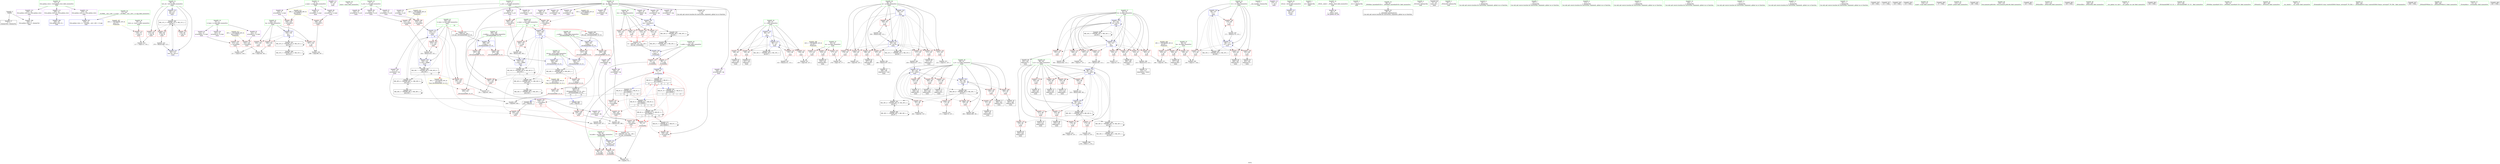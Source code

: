 digraph "SVFG" {
	label="SVFG";

	Node0x56126e2f9eb0 [shape=record,color=grey,label="{NodeID: 0\nNullPtr}"];
	Node0x56126e2f9eb0 -> Node0x56126e325080[style=solid];
	Node0x56126e2f9eb0 -> Node0x56126e327e20[style=solid];
	Node0x56126e34c420 [shape=record,color=black,label="{NodeID: 360\nMR_12V_3 = PHI(MR_12V_4, MR_12V_2, )\npts\{81 \}\n}"];
	Node0x56126e34c420 -> Node0x56126e329680[style=dashed];
	Node0x56126e34c420 -> Node0x56126e329750[style=dashed];
	Node0x56126e34c420 -> Node0x56126e329820[style=dashed];
	Node0x56126e34c420 -> Node0x56126e331090[style=dashed];
	Node0x56126e327260 [shape=record,color=red,label="{NodeID: 194\n315\<--314\n\<--arrayidx84\nmain\n}"];
	Node0x56126e327260 -> Node0x56126e337da0[style=solid];
	Node0x56126e323c10 [shape=record,color=purple,label="{NodeID: 111\n108\<--19\n\<--.str\nmain\n}"];
	Node0x56126e3226c0 [shape=record,color=green,label="{NodeID: 28\n73\<--74\nmain\<--main_field_insensitive\n}"];
	Node0x56126e3734c0 [shape=record,color=black,label="{NodeID: 471\n55 = PHI(196, 210, 255, 328, )\n0th arg _Z5relaxRxx }"];
	Node0x56126e3734c0 -> Node0x56126e327f20[style=solid];
	Node0x56126e32e770 [shape=record,color=yellow,style=double,label="{NodeID: 388\n34V_1 = ENCHI(MR_34V_0)\npts\{103 \}\nFun[_ZSt3minIxERKT_S2_S2_]}"];
	Node0x56126e32e770 -> Node0x56126e327b50[style=dashed];
	Node0x56126e3359a0 [shape=record,color=grey,label="{NodeID: 305\n198 = Binary(197, 113, )\n}"];
	Node0x56126e3359a0 -> Node0x56126e325930[style=solid];
	Node0x56126e3289b0 [shape=record,color=blue,label="{NodeID: 222\n98\<--231\nb_it\<--sub51\nmain\n}"];
	Node0x56126e3289b0 -> Node0x56126e32bbe0[style=dashed];
	Node0x56126e3289b0 -> Node0x56126e32bcb0[style=dashed];
	Node0x56126e3289b0 -> Node0x56126e32bd80[style=dashed];
	Node0x56126e3289b0 -> Node0x56126e32be50[style=dashed];
	Node0x56126e3289b0 -> Node0x56126e32bf20[style=dashed];
	Node0x56126e3289b0 -> Node0x56126e32bff0[style=dashed];
	Node0x56126e3289b0 -> Node0x56126e328e90[style=dashed];
	Node0x56126e3289b0 -> Node0x56126e347020[style=dashed];
	Node0x56126e3289b0 -> Node0x56126e32d370[style=dashed];
	Node0x56126e32a450 [shape=record,color=red,label="{NodeID: 139\n176\<--90\n\<--ai\nmain\n}"];
	Node0x56126e32a450 -> Node0x56126e336a20[style=solid];
	Node0x56126e324f80 [shape=record,color=green,label="{NodeID: 56\n27\<--424\n_GLOBAL__sub_I_AS1_2_0.cpp\<--_GLOBAL__sub_I_AS1_2_0.cpp_field_insensitive\n}"];
	Node0x56126e324f80 -> Node0x56126e327d20[style=solid];
	Node0x56126e32bb10 [shape=record,color=red,label="{NodeID: 167\n331\<--96\n\<--a_it\nmain\n}"];
	Node0x56126e32bb10 -> Node0x56126e326490[style=solid];
	Node0x56126e326700 [shape=record,color=black,label="{NodeID: 84\n357\<--356\nidxprom108\<--\nmain\n}"];
	Node0x56126e319940 [shape=record,color=green,label="{NodeID: 1\n7\<--1\n__dso_handle\<--dummyObj\nGlob }"];
	Node0x56126e34c920 [shape=record,color=black,label="{NodeID: 361\nMR_18V_2 = PHI(MR_18V_4, MR_18V_1, )\npts\{87 \}\n}"];
	Node0x56126e34c920 -> Node0x56126e328330[style=dashed];
	Node0x56126e327330 [shape=record,color=red,label="{NodeID: 195\n322\<--321\n\<--arrayidx88\nmain\n}"];
	Node0x56126e327330 -> Node0x56126e335520[style=solid];
	Node0x56126e323ce0 [shape=record,color=purple,label="{NodeID: 112\n120\<--21\n\<--.str.1\nmain\n}"];
	Node0x56126e3227c0 [shape=record,color=green,label="{NodeID: 29\n76\<--77\nretval\<--retval_field_insensitive\nmain\n}"];
	Node0x56126e3227c0 -> Node0x56126e328190[style=solid];
	Node0x56126e3737e0 [shape=record,color=black,label="{NodeID: 472\n56 = PHI(204, 218, 267, 338, )\n1st arg _Z5relaxRxx }"];
	Node0x56126e3737e0 -> Node0x56126e327ff0[style=solid];
	Node0x56126e335b20 [shape=record,color=grey,label="{NodeID: 306\n290 = Binary(289, 291, )\n}"];
	Node0x56126e335b20 -> Node0x56126e328cf0[style=solid];
	Node0x56126e328a80 [shape=record,color=blue,label="{NodeID: 223\n100\<--236\ntp\<--\nmain\n}"];
	Node0x56126e328a80 -> Node0x56126e32c330[style=dashed];
	Node0x56126e328a80 -> Node0x56126e32c400[style=dashed];
	Node0x56126e328a80 -> Node0x56126e32c4d0[style=dashed];
	Node0x56126e328a80 -> Node0x56126e347520[style=dashed];
	Node0x56126e32a520 [shape=record,color=red,label="{NodeID: 140\n186\<--90\n\<--ai\nmain\n}"];
	Node0x56126e32a520 -> Node0x56126e325790[style=solid];
	Node0x56126e325080 [shape=record,color=black,label="{NodeID: 57\n2\<--3\ndummyVal\<--dummyVal\n}"];
	Node0x56126e32bbe0 [shape=record,color=red,label="{NodeID: 168\n239\<--98\n\<--b_it\nmain\n}"];
	Node0x56126e32bbe0 -> Node0x56126e325d40[style=solid];
	Node0x56126e3267d0 [shape=record,color=black,label="{NodeID: 85\n391\<--414\n_ZSt3minIxERKT_S2_S2__ret\<--\n_ZSt3minIxERKT_S2_S2_\n|{<s0>14|<s1>16}}"];
	Node0x56126e3267d0:s0 -> Node0x56126e372e30[style=solid,color=blue];
	Node0x56126e3267d0:s1 -> Node0x56126e372ca0[style=solid,color=blue];
	Node0x56126e30b7c0 [shape=record,color=green,label="{NodeID: 2\n19\<--1\n.str\<--dummyObj\nGlob }"];
	Node0x56126e34ce20 [shape=record,color=black,label="{NodeID: 362\nMR_20V_2 = PHI(MR_20V_4, MR_20V_1, )\npts\{89 \}\n}"];
	Node0x56126e34ce20 -> Node0x56126e3284d0[style=dashed];
	Node0x56126e327400 [shape=record,color=red,label="{NodeID: 196\n330\<--329\n\<--call92\nmain\n}"];
	Node0x56126e327400 -> Node0x56126e335820[style=solid];
	Node0x56126e323db0 [shape=record,color=purple,label="{NodeID: 113\n428\<--25\nllvm.global_ctors_0\<--llvm.global_ctors\nGlob }"];
	Node0x56126e323db0 -> Node0x56126e327c20[style=solid];
	Node0x56126e322890 [shape=record,color=green,label="{NodeID: 30\n78\<--79\ntests_n\<--tests_n_field_insensitive\nmain\n}"];
	Node0x56126e322890 -> Node0x56126e3295b0[style=solid];
	Node0x56126e335ca0 [shape=record,color=grey,label="{NodeID: 307\n152 = Binary(151, 113, )\n}"];
	Node0x56126e335ca0 -> Node0x56126e328400[style=solid];
	Node0x56126e328b50 [shape=record,color=blue,label="{NodeID: 224\n102\<--248\na_sum\<--\nmain\n|{|<s6>14}}"];
	Node0x56126e328b50 -> Node0x56126e32c5a0[style=dashed];
	Node0x56126e328b50 -> Node0x56126e32c670[style=dashed];
	Node0x56126e328b50 -> Node0x56126e32cdc0[style=dashed];
	Node0x56126e328b50 -> Node0x56126e328dc0[style=dashed];
	Node0x56126e328b50 -> Node0x56126e347a20[style=dashed];
	Node0x56126e328b50 -> Node0x56126e32d870[style=dashed];
	Node0x56126e328b50:s6 -> Node0x56126e32e770[style=dashed,color=red];
	Node0x56126e32a5f0 [shape=record,color=red,label="{NodeID: 141\n193\<--90\n\<--ai\nmain\n}"];
	Node0x56126e32a5f0 -> Node0x56126e3377a0[style=solid];
	Node0x56126e325180 [shape=record,color=black,label="{NodeID: 58\n17\<--16\n\<--dp\nCan only get source location for instruction, argument, global var or function.}"];
	Node0x56126e32bcb0 [shape=record,color=red,label="{NodeID: 169\n250\<--98\n\<--b_it\nmain\n}"];
	Node0x56126e32bcb0 -> Node0x56126e325ee0[style=solid];
	Node0x56126e3268a0 [shape=record,color=purple,label="{NodeID: 86\n36\<--4\n\<--_ZStL8__ioinit\n__cxx_global_var_init\n}"];
	Node0x56126e3098b0 [shape=record,color=green,label="{NodeID: 3\n21\<--1\n.str.1\<--dummyObj\nGlob }"];
	Node0x56126e34d320 [shape=record,color=black,label="{NodeID: 363\nMR_22V_2 = PHI(MR_22V_4, MR_22V_1, )\npts\{91 \}\n}"];
	Node0x56126e34d320 -> Node0x56126e328670[style=dashed];
	Node0x56126e3274d0 [shape=record,color=red,label="{NodeID: 197\n337\<--336\n\<--arrayidx96\nmain\n}"];
	Node0x56126e3274d0 -> Node0x56126e335820[style=solid];
	Node0x56126e323e80 [shape=record,color=purple,label="{NodeID: 114\n429\<--25\nllvm.global_ctors_1\<--llvm.global_ctors\nGlob }"];
	Node0x56126e323e80 -> Node0x56126e327d20[style=solid];
	Node0x56126e322960 [shape=record,color=green,label="{NodeID: 31\n80\<--81\ntest_id\<--test_id_field_insensitive\nmain\n}"];
	Node0x56126e322960 -> Node0x56126e329680[style=solid];
	Node0x56126e322960 -> Node0x56126e329750[style=solid];
	Node0x56126e322960 -> Node0x56126e329820[style=solid];
	Node0x56126e322960 -> Node0x56126e328260[style=solid];
	Node0x56126e322960 -> Node0x56126e331090[style=solid];
	Node0x56126e32ea40 [shape=record,color=yellow,style=double,label="{NodeID: 391\n36V_1 = ENCHI(MR_36V_0)\npts\{105 \}\nFun[_ZSt3minIxERKT_S2_S2_]}"];
	Node0x56126e32ea40 -> Node0x56126e327a80[style=dashed];
	Node0x56126e335e20 [shape=record,color=grey,label="{NodeID: 308\n345 = Binary(344, 113, )\n}"];
	Node0x56126e335e20 -> Node0x56126e329030[style=solid];
	Node0x56126e328c20 [shape=record,color=blue,label="{NodeID: 225\n104\<--253\nb_sum\<--\nmain\n|{|<s6>14}}"];
	Node0x56126e328c20 -> Node0x56126e32c740[style=dashed];
	Node0x56126e328c20 -> Node0x56126e32c810[style=dashed];
	Node0x56126e328c20 -> Node0x56126e32cdc0[style=dashed];
	Node0x56126e328c20 -> Node0x56126e328f60[style=dashed];
	Node0x56126e328c20 -> Node0x56126e347f20[style=dashed];
	Node0x56126e328c20 -> Node0x56126e32dd70[style=dashed];
	Node0x56126e328c20:s6 -> Node0x56126e32ea40[style=dashed,color=red];
	Node0x56126e32a6c0 [shape=record,color=red,label="{NodeID: 142\n197\<--90\n\<--ai\nmain\n}"];
	Node0x56126e32a6c0 -> Node0x56126e3359a0[style=solid];
	Node0x56126e325280 [shape=record,color=black,label="{NodeID: 59\n38\<--39\n\<--_ZNSt8ios_base4InitD1Ev\nCan only get source location for instruction, argument, global var or function.}"];
	Node0x56126e32bd80 [shape=record,color=red,label="{NodeID: 170\n263\<--98\n\<--b_it\nmain\n}"];
	Node0x56126e32bd80 -> Node0x56126e326080[style=solid];
	Node0x56126e326970 [shape=record,color=purple,label="{NodeID: 87\n148\<--8\narrayidx9\<--a_type\nmain\n}"];
	Node0x56126e30a730 [shape=record,color=green,label="{NodeID: 4\n23\<--1\n_ZSt3cin\<--dummyObj\nGlob }"];
	Node0x56126e34d820 [shape=record,color=black,label="{NodeID: 364\nMR_24V_2 = PHI(MR_24V_3, MR_24V_1, )\npts\{93 \}\n}"];
	Node0x56126e34d820 -> Node0x56126e328740[style=dashed];
	Node0x56126e34d820 -> Node0x56126e34d820[style=dashed];
	Node0x56126e3275a0 [shape=record,color=red,label="{NodeID: 198\n359\<--358\n\<--arrayidx109\nmain\n}"];
	Node0x56126e3290e0 [shape=record,color=purple,label="{NodeID: 115\n430\<--25\nllvm.global_ctors_2\<--llvm.global_ctors\nGlob }"];
	Node0x56126e3290e0 -> Node0x56126e327e20[style=solid];
	Node0x56126e322a30 [shape=record,color=green,label="{NodeID: 32\n82\<--83\nan\<--an_field_insensitive\nmain\n}"];
	Node0x56126e322a30 -> Node0x56126e3298f0[style=solid];
	Node0x56126e322a30 -> Node0x56126e3299c0[style=solid];
	Node0x56126e322a30 -> Node0x56126e329a90[style=solid];
	Node0x56126e335fa0 [shape=record,color=grey,label="{NodeID: 309\n305 = Binary(304, 303, )\n}"];
	Node0x56126e335fa0 -> Node0x56126e328dc0[style=solid];
	Node0x56126e328cf0 [shape=record,color=blue,label="{NodeID: 226\n96\<--290\na_it\<--dec\nmain\n}"];
	Node0x56126e328cf0 -> Node0x56126e32b970[style=dashed];
	Node0x56126e328cf0 -> Node0x56126e32ba40[style=dashed];
	Node0x56126e328cf0 -> Node0x56126e353720[style=dashed];
	Node0x56126e32a790 [shape=record,color=red,label="{NodeID: 143\n211\<--90\n\<--ai\nmain\n}"];
	Node0x56126e32a790 -> Node0x56126e325ad0[style=solid];
	Node0x56126e325380 [shape=record,color=black,label="{NodeID: 60\n75\<--107\nmain_ret\<--\nmain\n}"];
	Node0x56126e32be50 [shape=record,color=red,label="{NodeID: 171\n273\<--98\n\<--b_it\nmain\n}"];
	Node0x56126e32be50 -> Node0x56126e337020[style=solid];
	Node0x56126e326a40 [shape=record,color=purple,label="{NodeID: 88\n235\<--8\narrayidx53\<--a_type\nmain\n}"];
	Node0x56126e326a40 -> Node0x56126e32ca80[style=solid];
	Node0x56126e30a7c0 [shape=record,color=green,label="{NodeID: 5\n24\<--1\n_ZSt4cout\<--dummyObj\nGlob }"];
	Node0x56126e34dd20 [shape=record,color=black,label="{NodeID: 365\nMR_26V_2 = PHI(MR_26V_3, MR_26V_1, )\npts\{95 \}\n}"];
	Node0x56126e34dd20 -> Node0x56126e346620[style=dashed];
	Node0x56126e34dd20 -> Node0x56126e34dd20[style=dashed];
	Node0x56126e327670 [shape=record,color=red,label="{NodeID: 199\n414\<--394\n\<--retval\n_ZSt3minIxERKT_S2_S2_\n}"];
	Node0x56126e327670 -> Node0x56126e3267d0[style=solid];
	Node0x56126e3291a0 [shape=record,color=red,label="{NodeID: 116\n63\<--57\n\<--x.addr\n_Z5relaxRxx\n}"];
	Node0x56126e3291a0 -> Node0x56126e3294e0[style=solid];
	Node0x56126e322b00 [shape=record,color=green,label="{NodeID: 33\n84\<--85\nbn\<--bn_field_insensitive\nmain\n}"];
	Node0x56126e322b00 -> Node0x56126e329b60[style=solid];
	Node0x56126e322b00 -> Node0x56126e329c30[style=solid];
	Node0x56126e322b00 -> Node0x56126e329d00[style=solid];
	Node0x56126e336120 [shape=record,color=grey,label="{NodeID: 310\n370 = Binary(369, 113, )\n}"];
	Node0x56126e336120 -> Node0x56126e331090[style=solid];
	Node0x56126e328dc0 [shape=record,color=blue,label="{NodeID: 227\n102\<--305\na_sum\<--add80\nmain\n}"];
	Node0x56126e328dc0 -> Node0x56126e32d870[style=dashed];
	Node0x56126e32a860 [shape=record,color=red,label="{NodeID: 144\n221\<--90\n\<--ai\nmain\n}"];
	Node0x56126e32a860 -> Node0x56126e336420[style=solid];
	Node0x56126e325450 [shape=record,color=black,label="{NodeID: 61\n141\<--140\nidxprom\<--\nmain\n}"];
	Node0x56126e32bf20 [shape=record,color=red,label="{NodeID: 172\n279\<--98\n\<--b_it\nmain\n}"];
	Node0x56126e32bf20 -> Node0x56126e336d20[style=solid];
	Node0x56126e326b10 [shape=record,color=purple,label="{NodeID: 89\n295\<--8\narrayidx75\<--a_type\nmain\n}"];
	Node0x56126e326b10 -> Node0x56126e3270c0[style=solid];
	Node0x56126e30a850 [shape=record,color=green,label="{NodeID: 6\n26\<--1\n\<--dummyObj\nCan only get source location for instruction, argument, global var or function.}"];
	Node0x56126e34e220 [shape=record,color=black,label="{NodeID: 366\nMR_28V_2 = PHI(MR_28V_3, MR_28V_1, )\npts\{97 \}\n}"];
	Node0x56126e34e220 -> Node0x56126e346b20[style=dashed];
	Node0x56126e34e220 -> Node0x56126e34e220[style=dashed];
	Node0x56126e327740 [shape=record,color=red,label="{NodeID: 200\n404\<--396\n\<--__a.addr\n_ZSt3minIxERKT_S2_S2_\n}"];
	Node0x56126e327740 -> Node0x56126e327b50[style=solid];
	Node0x56126e329270 [shape=record,color=red,label="{NodeID: 117\n69\<--57\n\<--x.addr\n_Z5relaxRxx\n}"];
	Node0x56126e329270 -> Node0x56126e3280c0[style=solid];
	Node0x56126e322bd0 [shape=record,color=green,label="{NodeID: 34\n86\<--87\ni\<--i_field_insensitive\nmain\n}"];
	Node0x56126e322bd0 -> Node0x56126e329dd0[style=solid];
	Node0x56126e322bd0 -> Node0x56126e329ea0[style=solid];
	Node0x56126e322bd0 -> Node0x56126e329f70[style=solid];
	Node0x56126e322bd0 -> Node0x56126e32a040[style=solid];
	Node0x56126e322bd0 -> Node0x56126e328330[style=solid];
	Node0x56126e322bd0 -> Node0x56126e328400[style=solid];
	Node0x56126e3362a0 [shape=record,color=grey,label="{NodeID: 311\n310 = Binary(309, 291, )\n}"];
	Node0x56126e3362a0 -> Node0x56126e328e90[style=solid];
	Node0x56126e328e90 [shape=record,color=blue,label="{NodeID: 228\n98\<--310\nb_it\<--dec82\nmain\n}"];
	Node0x56126e328e90 -> Node0x56126e32c0c0[style=dashed];
	Node0x56126e328e90 -> Node0x56126e32c190[style=dashed];
	Node0x56126e328e90 -> Node0x56126e32d370[style=dashed];
	Node0x56126e32a930 [shape=record,color=red,label="{NodeID: 145\n227\<--90\n\<--ai\nmain\n}"];
	Node0x56126e32a930 -> Node0x56126e335220[style=solid];
	Node0x56126e325520 [shape=record,color=black,label="{NodeID: 62\n147\<--146\nidxprom8\<--\nmain\n}"];
	Node0x56126e32bff0 [shape=record,color=red,label="{NodeID: 173\n309\<--98\n\<--b_it\nmain\n}"];
	Node0x56126e32bff0 -> Node0x56126e3362a0[style=solid];
	Node0x56126e326be0 [shape=record,color=purple,label="{NodeID: 90\n167\<--10\narrayidx19\<--b_type\nmain\n}"];
	Node0x56126e309400 [shape=record,color=green,label="{NodeID: 7\n107\<--1\n\<--dummyObj\nCan only get source location for instruction, argument, global var or function.}"];
	Node0x56126e34e720 [shape=record,color=black,label="{NodeID: 367\nMR_30V_2 = PHI(MR_30V_3, MR_30V_1, )\npts\{99 \}\n}"];
	Node0x56126e34e720 -> Node0x56126e347020[style=dashed];
	Node0x56126e34e720 -> Node0x56126e34e720[style=dashed];
	Node0x56126e327810 [shape=record,color=red,label="{NodeID: 201\n411\<--396\n\<--__a.addr\n_ZSt3minIxERKT_S2_S2_\n}"];
	Node0x56126e327810 -> Node0x56126e3313d0[style=solid];
	Node0x56126e329340 [shape=record,color=red,label="{NodeID: 118\n65\<--59\n\<--val.addr\n_Z5relaxRxx\n}"];
	Node0x56126e329340 -> Node0x56126e3365a0[style=solid];
	Node0x56126e322ca0 [shape=record,color=green,label="{NodeID: 35\n88\<--89\ni11\<--i11_field_insensitive\nmain\n}"];
	Node0x56126e322ca0 -> Node0x56126e32a110[style=solid];
	Node0x56126e322ca0 -> Node0x56126e32a1e0[style=solid];
	Node0x56126e322ca0 -> Node0x56126e32a2b0[style=solid];
	Node0x56126e322ca0 -> Node0x56126e32a380[style=solid];
	Node0x56126e322ca0 -> Node0x56126e3284d0[style=solid];
	Node0x56126e322ca0 -> Node0x56126e3285a0[style=solid];
	Node0x56126e336420 [shape=record,color=grey,label="{NodeID: 312\n222 = cmp(221, 107, )\n}"];
	Node0x56126e328f60 [shape=record,color=blue,label="{NodeID: 229\n104\<--324\nb_sum\<--add89\nmain\n}"];
	Node0x56126e328f60 -> Node0x56126e32dd70[style=dashed];
	Node0x56126e32aa00 [shape=record,color=red,label="{NodeID: 146\n349\<--90\n\<--ai\nmain\n}"];
	Node0x56126e32aa00 -> Node0x56126e3356a0[style=solid];
	Node0x56126e3255f0 [shape=record,color=black,label="{NodeID: 63\n162\<--161\nidxprom15\<--\nmain\n}"];
	Node0x56126e32c0c0 [shape=record,color=red,label="{NodeID: 174\n312\<--98\n\<--b_it\nmain\n}"];
	Node0x56126e32c0c0 -> Node0x56126e3262f0[style=solid];
	Node0x56126e326cb0 [shape=record,color=purple,label="{NodeID: 91\n241\<--10\narrayidx55\<--b_type\nmain\n}"];
	Node0x56126e326cb0 -> Node0x56126e32cb50[style=solid];
	Node0x56126e309490 [shape=record,color=green,label="{NodeID: 8\n113\<--1\n\<--dummyObj\nCan only get source location for instruction, argument, global var or function.}"];
	Node0x56126e34ec20 [shape=record,color=black,label="{NodeID: 368\nMR_32V_2 = PHI(MR_32V_3, MR_32V_1, )\npts\{101 \}\n}"];
	Node0x56126e34ec20 -> Node0x56126e347520[style=dashed];
	Node0x56126e34ec20 -> Node0x56126e34ec20[style=dashed];
	Node0x56126e3278e0 [shape=record,color=red,label="{NodeID: 202\n402\<--398\n\<--__b.addr\n_ZSt3minIxERKT_S2_S2_\n}"];
	Node0x56126e3278e0 -> Node0x56126e327a80[style=solid];
	Node0x56126e329410 [shape=record,color=red,label="{NodeID: 119\n68\<--59\n\<--val.addr\n_Z5relaxRxx\n}"];
	Node0x56126e329410 -> Node0x56126e3280c0[style=solid];
	Node0x56126e322d70 [shape=record,color=green,label="{NodeID: 36\n90\<--91\nai\<--ai_field_insensitive\nmain\n}"];
	Node0x56126e322d70 -> Node0x56126e32a450[style=solid];
	Node0x56126e322d70 -> Node0x56126e32a520[style=solid];
	Node0x56126e322d70 -> Node0x56126e32a5f0[style=solid];
	Node0x56126e322d70 -> Node0x56126e32a6c0[style=solid];
	Node0x56126e322d70 -> Node0x56126e32a790[style=solid];
	Node0x56126e322d70 -> Node0x56126e32a860[style=solid];
	Node0x56126e322d70 -> Node0x56126e32a930[style=solid];
	Node0x56126e322d70 -> Node0x56126e32aa00[style=solid];
	Node0x56126e322d70 -> Node0x56126e328670[style=solid];
	Node0x56126e322d70 -> Node0x56126e330fc0[style=solid];
	Node0x56126e3365a0 [shape=record,color=grey,label="{NodeID: 313\n66 = cmp(64, 65, )\n}"];
	Node0x56126e329030 [shape=record,color=blue,label="{NodeID: 230\n92\<--345\nbi\<--inc101\nmain\n}"];
	Node0x56126e329030 -> Node0x56126e32aad0[style=dashed];
	Node0x56126e329030 -> Node0x56126e32aba0[style=dashed];
	Node0x56126e329030 -> Node0x56126e32ac70[style=dashed];
	Node0x56126e329030 -> Node0x56126e32ad40[style=dashed];
	Node0x56126e329030 -> Node0x56126e32ae10[style=dashed];
	Node0x56126e329030 -> Node0x56126e32aee0[style=dashed];
	Node0x56126e329030 -> Node0x56126e32afb0[style=dashed];
	Node0x56126e329030 -> Node0x56126e32b080[style=dashed];
	Node0x56126e329030 -> Node0x56126e328740[style=dashed];
	Node0x56126e329030 -> Node0x56126e329030[style=dashed];
	Node0x56126e329030 -> Node0x56126e34d820[style=dashed];
	Node0x56126e32aad0 [shape=record,color=red,label="{NodeID: 147\n182\<--92\n\<--bi\nmain\n}"];
	Node0x56126e32aad0 -> Node0x56126e3368a0[style=solid];
	Node0x56126e3256c0 [shape=record,color=black,label="{NodeID: 64\n166\<--165\nidxprom18\<--\nmain\n}"];
	Node0x56126e32c190 [shape=record,color=red,label="{NodeID: 175\n319\<--98\n\<--b_it\nmain\n}"];
	Node0x56126e32c190 -> Node0x56126e3263c0[style=solid];
	Node0x56126e326d80 [shape=record,color=purple,label="{NodeID: 92\n314\<--10\narrayidx84\<--b_type\nmain\n}"];
	Node0x56126e326d80 -> Node0x56126e327260[style=solid];
	Node0x56126e309520 [shape=record,color=green,label="{NodeID: 9\n125\<--1\n\<--dummyObj\nCan only get source location for instruction, argument, global var or function.}"];
	Node0x56126e34f120 [shape=record,color=black,label="{NodeID: 369\nMR_34V_2 = PHI(MR_34V_3, MR_34V_1, )\npts\{103 \}\n}"];
	Node0x56126e34f120 -> Node0x56126e347a20[style=dashed];
	Node0x56126e34f120 -> Node0x56126e34f120[style=dashed];
	Node0x56126e3279b0 [shape=record,color=red,label="{NodeID: 203\n408\<--398\n\<--__b.addr\n_ZSt3minIxERKT_S2_S2_\n}"];
	Node0x56126e3279b0 -> Node0x56126e331300[style=solid];
	Node0x56126e3294e0 [shape=record,color=red,label="{NodeID: 120\n64\<--63\n\<--\n_Z5relaxRxx\n}"];
	Node0x56126e3294e0 -> Node0x56126e3365a0[style=solid];
	Node0x56126e322e40 [shape=record,color=green,label="{NodeID: 37\n92\<--93\nbi\<--bi_field_insensitive\nmain\n}"];
	Node0x56126e322e40 -> Node0x56126e32aad0[style=solid];
	Node0x56126e322e40 -> Node0x56126e32aba0[style=solid];
	Node0x56126e322e40 -> Node0x56126e32ac70[style=solid];
	Node0x56126e322e40 -> Node0x56126e32ad40[style=solid];
	Node0x56126e322e40 -> Node0x56126e32ae10[style=solid];
	Node0x56126e322e40 -> Node0x56126e32aee0[style=solid];
	Node0x56126e322e40 -> Node0x56126e32afb0[style=solid];
	Node0x56126e322e40 -> Node0x56126e32b080[style=solid];
	Node0x56126e322e40 -> Node0x56126e328740[style=solid];
	Node0x56126e322e40 -> Node0x56126e329030[style=solid];
	Node0x56126e3582e0 [shape=record,color=yellow,style=double,label="{NodeID: 397\n10V_1 = ENCHI(MR_10V_0)\npts\{79 \}\nFun[main]}"];
	Node0x56126e3582e0 -> Node0x56126e3295b0[style=dashed];
	Node0x56126e336720 [shape=record,color=grey,label="{NodeID: 314\n283 = cmp(282, 107, )\n}"];
	Node0x56126e330fc0 [shape=record,color=blue,label="{NodeID: 231\n90\<--350\nai\<--inc104\nmain\n}"];
	Node0x56126e330fc0 -> Node0x56126e32a450[style=dashed];
	Node0x56126e330fc0 -> Node0x56126e32a520[style=dashed];
	Node0x56126e330fc0 -> Node0x56126e32a5f0[style=dashed];
	Node0x56126e330fc0 -> Node0x56126e32a6c0[style=dashed];
	Node0x56126e330fc0 -> Node0x56126e32a790[style=dashed];
	Node0x56126e330fc0 -> Node0x56126e32a860[style=dashed];
	Node0x56126e330fc0 -> Node0x56126e32a930[style=dashed];
	Node0x56126e330fc0 -> Node0x56126e32aa00[style=dashed];
	Node0x56126e330fc0 -> Node0x56126e330fc0[style=dashed];
	Node0x56126e330fc0 -> Node0x56126e34d320[style=dashed];
	Node0x56126e32aba0 [shape=record,color=red,label="{NodeID: 148\n189\<--92\n\<--bi\nmain\n}"];
	Node0x56126e32aba0 -> Node0x56126e325860[style=solid];
	Node0x56126e325790 [shape=record,color=black,label="{NodeID: 65\n187\<--186\nidxprom30\<--\nmain\n}"];
	Node0x56126e346620 [shape=record,color=black,label="{NodeID: 342\nMR_26V_4 = PHI(MR_26V_5, MR_26V_3, )\npts\{95 \}\n}"];
	Node0x56126e346620 -> Node0x56126e328810[style=dashed];
	Node0x56126e346620 -> Node0x56126e346620[style=dashed];
	Node0x56126e346620 -> Node0x56126e34dd20[style=dashed];
	Node0x56126e32c260 [shape=record,color=red,label="{NodeID: 176\n334\<--98\n\<--b_it\nmain\n}"];
	Node0x56126e32c260 -> Node0x56126e326560[style=solid];
	Node0x56126e326e50 [shape=record,color=purple,label="{NodeID: 93\n142\<--12\narrayidx\<--a_cnt\nmain\n}"];
	Node0x56126e3095b0 [shape=record,color=green,label="{NodeID: 10\n126\<--1\n\<--dummyObj\nCan only get source location for instruction, argument, global var or function.}"];
	Node0x56126e34f620 [shape=record,color=black,label="{NodeID: 370\nMR_36V_2 = PHI(MR_36V_3, MR_36V_1, )\npts\{105 \}\n}"];
	Node0x56126e34f620 -> Node0x56126e347f20[style=dashed];
	Node0x56126e34f620 -> Node0x56126e34f620[style=dashed];
	Node0x56126e327a80 [shape=record,color=red,label="{NodeID: 204\n403\<--402\n\<--\n_ZSt3minIxERKT_S2_S2_\n}"];
	Node0x56126e327a80 -> Node0x56126e337320[style=solid];
	Node0x56126e3295b0 [shape=record,color=red,label="{NodeID: 121\n116\<--78\n\<--tests_n\nmain\n}"];
	Node0x56126e3295b0 -> Node0x56126e3374a0[style=solid];
	Node0x56126e322f10 [shape=record,color=green,label="{NodeID: 38\n94\<--95\nres\<--res_field_insensitive\nmain\n}"];
	Node0x56126e322f10 -> Node0x56126e32b150[style=solid];
	Node0x56126e322f10 -> Node0x56126e32b220[style=solid];
	Node0x56126e322f10 -> Node0x56126e32b2f0[style=solid];
	Node0x56126e322f10 -> Node0x56126e32b3c0[style=solid];
	Node0x56126e322f10 -> Node0x56126e328810[style=solid];
	Node0x56126e3368a0 [shape=record,color=grey,label="{NodeID: 315\n184 = cmp(182, 183, )\n}"];
	Node0x56126e331090 [shape=record,color=blue,label="{NodeID: 232\n80\<--370\ntest_id\<--inc113\nmain\n}"];
	Node0x56126e331090 -> Node0x56126e34c420[style=dashed];
	Node0x56126e32ac70 [shape=record,color=red,label="{NodeID: 149\n201\<--92\n\<--bi\nmain\n}"];
	Node0x56126e32ac70 -> Node0x56126e325a00[style=solid];
	Node0x56126e325860 [shape=record,color=black,label="{NodeID: 66\n190\<--189\nidxprom32\<--\nmain\n}"];
	Node0x56126e346b20 [shape=record,color=black,label="{NodeID: 343\nMR_28V_4 = PHI(MR_28V_10, MR_28V_3, )\npts\{97 \}\n}"];
	Node0x56126e346b20 -> Node0x56126e3288e0[style=dashed];
	Node0x56126e346b20 -> Node0x56126e346b20[style=dashed];
	Node0x56126e346b20 -> Node0x56126e34e220[style=dashed];
	Node0x56126e32c330 [shape=record,color=red,label="{NodeID: 177\n238\<--100\n\<--tp\nmain\n}"];
	Node0x56126e32c330 -> Node0x56126e337620[style=solid];
	Node0x56126e326f20 [shape=record,color=purple,label="{NodeID: 94\n247\<--12\narrayidx59\<--a_cnt\nmain\n}"];
	Node0x56126e326f20 -> Node0x56126e32cc20[style=solid];
	Node0x56126e30a340 [shape=record,color=green,label="{NodeID: 11\n127\<--1\n\<--dummyObj\nCan only get source location for instruction, argument, global var or function.}"];
	Node0x56126e34fb20 [shape=record,color=black,label="{NodeID: 371\nMR_6V_2 = PHI(MR_6V_3, MR_6V_1, )\npts\{180000 \}\n}"];
	Node0x56126e34fb20 -> Node0x56126e3275a0[style=dashed];
	Node0x56126e34fb20 -> Node0x56126e348420[style=dashed];
	Node0x56126e34fb20 -> Node0x56126e34fb20[style=dashed];
	Node0x56126e327b50 [shape=record,color=red,label="{NodeID: 205\n405\<--404\n\<--\n_ZSt3minIxERKT_S2_S2_\n}"];
	Node0x56126e327b50 -> Node0x56126e337320[style=solid];
	Node0x56126e329680 [shape=record,color=red,label="{NodeID: 122\n115\<--80\n\<--test_id\nmain\n}"];
	Node0x56126e329680 -> Node0x56126e3374a0[style=solid];
	Node0x56126e322fe0 [shape=record,color=green,label="{NodeID: 39\n96\<--97\na_it\<--a_it_field_insensitive\nmain\n}"];
	Node0x56126e322fe0 -> Node0x56126e32b490[style=solid];
	Node0x56126e322fe0 -> Node0x56126e32b560[style=solid];
	Node0x56126e322fe0 -> Node0x56126e32b630[style=solid];
	Node0x56126e322fe0 -> Node0x56126e32b700[style=solid];
	Node0x56126e322fe0 -> Node0x56126e32b7d0[style=solid];
	Node0x56126e322fe0 -> Node0x56126e32b8a0[style=solid];
	Node0x56126e322fe0 -> Node0x56126e32b970[style=solid];
	Node0x56126e322fe0 -> Node0x56126e32ba40[style=solid];
	Node0x56126e322fe0 -> Node0x56126e32bb10[style=solid];
	Node0x56126e322fe0 -> Node0x56126e3288e0[style=solid];
	Node0x56126e322fe0 -> Node0x56126e328cf0[style=solid];
	Node0x56126e349320 [shape=record,color=yellow,style=double,label="{NodeID: 399\n14V_1 = ENCHI(MR_14V_0)\npts\{83 \}\nFun[main]}"];
	Node0x56126e349320 -> Node0x56126e3298f0[style=dashed];
	Node0x56126e349320 -> Node0x56126e3299c0[style=dashed];
	Node0x56126e349320 -> Node0x56126e329a90[style=dashed];
	Node0x56126e336a20 [shape=record,color=grey,label="{NodeID: 316\n178 = cmp(176, 177, )\n}"];
	Node0x56126e331160 [shape=record,color=blue,label="{NodeID: 233\n396\<--392\n__a.addr\<--__a\n_ZSt3minIxERKT_S2_S2_\n}"];
	Node0x56126e331160 -> Node0x56126e327740[style=dashed];
	Node0x56126e331160 -> Node0x56126e327810[style=dashed];
	Node0x56126e32ad40 [shape=record,color=red,label="{NodeID: 150\n207\<--92\n\<--bi\nmain\n}"];
	Node0x56126e32ad40 -> Node0x56126e337c20[style=solid];
	Node0x56126e325930 [shape=record,color=black,label="{NodeID: 67\n199\<--198\nidxprom35\<--sub\nmain\n}"];
	Node0x56126e347020 [shape=record,color=black,label="{NodeID: 344\nMR_30V_4 = PHI(MR_30V_10, MR_30V_3, )\npts\{99 \}\n}"];
	Node0x56126e347020 -> Node0x56126e3289b0[style=dashed];
	Node0x56126e347020 -> Node0x56126e347020[style=dashed];
	Node0x56126e347020 -> Node0x56126e34e720[style=dashed];
	Node0x56126e32c400 [shape=record,color=red,label="{NodeID: 178\n297\<--100\n\<--tp\nmain\n}"];
	Node0x56126e32c400 -> Node0x56126e337920[style=solid];
	Node0x56126e326ff0 [shape=record,color=purple,label="{NodeID: 95\n302\<--12\narrayidx79\<--a_cnt\nmain\n}"];
	Node0x56126e326ff0 -> Node0x56126e327190[style=solid];
	Node0x56126e30a410 [shape=record,color=green,label="{NodeID: 12\n277\<--1\n\<--dummyObj\nCan only get source location for instruction, argument, global var or function.}"];
	Node0x56126e350020 [shape=record,color=black,label="{NodeID: 372\nMR_6V_6 = PHI(MR_6V_5, MR_6V_4, )\npts\{180000 \}\n|{|<s2>13|<s3>13|<s4>13}}"];
	Node0x56126e350020 -> Node0x56126e32c9b0[style=dashed];
	Node0x56126e350020 -> Node0x56126e351420[style=dashed];
	Node0x56126e350020:s2 -> Node0x56126e3294e0[style=dashed,color=red];
	Node0x56126e350020:s3 -> Node0x56126e3280c0[style=dashed,color=red];
	Node0x56126e350020:s4 -> Node0x56126e342f20[style=dashed,color=red];
	Node0x56126e327c20 [shape=record,color=blue,label="{NodeID: 206\n428\<--26\nllvm.global_ctors_0\<--\nGlob }"];
	Node0x56126e329750 [shape=record,color=red,label="{NodeID: 123\n119\<--80\n\<--test_id\nmain\n}"];
	Node0x56126e3230b0 [shape=record,color=green,label="{NodeID: 40\n98\<--99\nb_it\<--b_it_field_insensitive\nmain\n}"];
	Node0x56126e3230b0 -> Node0x56126e32bbe0[style=solid];
	Node0x56126e3230b0 -> Node0x56126e32bcb0[style=solid];
	Node0x56126e3230b0 -> Node0x56126e32bd80[style=solid];
	Node0x56126e3230b0 -> Node0x56126e32be50[style=solid];
	Node0x56126e3230b0 -> Node0x56126e32bf20[style=solid];
	Node0x56126e3230b0 -> Node0x56126e32bff0[style=solid];
	Node0x56126e3230b0 -> Node0x56126e32c0c0[style=solid];
	Node0x56126e3230b0 -> Node0x56126e32c190[style=solid];
	Node0x56126e3230b0 -> Node0x56126e32c260[style=solid];
	Node0x56126e3230b0 -> Node0x56126e3289b0[style=solid];
	Node0x56126e3230b0 -> Node0x56126e328e90[style=solid];
	Node0x56126e349400 [shape=record,color=yellow,style=double,label="{NodeID: 400\n16V_1 = ENCHI(MR_16V_0)\npts\{85 \}\nFun[main]}"];
	Node0x56126e349400 -> Node0x56126e329b60[style=dashed];
	Node0x56126e349400 -> Node0x56126e329c30[style=dashed];
	Node0x56126e349400 -> Node0x56126e329d00[style=dashed];
	Node0x56126e336ba0 [shape=record,color=grey,label="{NodeID: 317\n225 = cmp(224, 107, )\n}"];
	Node0x56126e331230 [shape=record,color=blue,label="{NodeID: 234\n398\<--393\n__b.addr\<--__b\n_ZSt3minIxERKT_S2_S2_\n}"];
	Node0x56126e331230 -> Node0x56126e3278e0[style=dashed];
	Node0x56126e331230 -> Node0x56126e3279b0[style=dashed];
	Node0x56126e32ae10 [shape=record,color=red,label="{NodeID: 151\n214\<--92\n\<--bi\nmain\n}"];
	Node0x56126e32ae10 -> Node0x56126e334f20[style=solid];
	Node0x56126e325a00 [shape=record,color=black,label="{NodeID: 68\n202\<--201\nidxprom37\<--\nmain\n}"];
	Node0x56126e347520 [shape=record,color=black,label="{NodeID: 345\nMR_32V_4 = PHI(MR_32V_6, MR_32V_3, )\npts\{101 \}\n}"];
	Node0x56126e347520 -> Node0x56126e328a80[style=dashed];
	Node0x56126e347520 -> Node0x56126e347520[style=dashed];
	Node0x56126e347520 -> Node0x56126e34ec20[style=dashed];
	Node0x56126e32c4d0 [shape=record,color=red,label="{NodeID: 179\n316\<--100\n\<--tp\nmain\n}"];
	Node0x56126e32c4d0 -> Node0x56126e337da0[style=solid];
	Node0x56126e324000 [shape=record,color=purple,label="{NodeID: 96\n163\<--14\narrayidx16\<--b_cnt\nmain\n}"];
	Node0x56126e30a4e0 [shape=record,color=green,label="{NodeID: 13\n291\<--1\n\<--dummyObj\nCan only get source location for instruction, argument, global var or function.}"];
	Node0x56126e370c20 [shape=record,color=black,label="{NodeID: 456\n109 = PHI()\n}"];
	Node0x56126e327d20 [shape=record,color=blue,label="{NodeID: 207\n429\<--27\nllvm.global_ctors_1\<--_GLOBAL__sub_I_AS1_2_0.cpp\nGlob }"];
	Node0x56126e329820 [shape=record,color=red,label="{NodeID: 124\n369\<--80\n\<--test_id\nmain\n}"];
	Node0x56126e329820 -> Node0x56126e336120[style=solid];
	Node0x56126e323180 [shape=record,color=green,label="{NodeID: 41\n100\<--101\ntp\<--tp_field_insensitive\nmain\n}"];
	Node0x56126e323180 -> Node0x56126e32c330[style=solid];
	Node0x56126e323180 -> Node0x56126e32c400[style=solid];
	Node0x56126e323180 -> Node0x56126e32c4d0[style=solid];
	Node0x56126e323180 -> Node0x56126e328a80[style=solid];
	Node0x56126e336d20 [shape=record,color=grey,label="{NodeID: 318\n280 = cmp(279, 107, )\n}"];
	Node0x56126e331300 [shape=record,color=blue,label="{NodeID: 235\n394\<--408\nretval\<--\n_ZSt3minIxERKT_S2_S2_\n}"];
	Node0x56126e331300 -> Node0x56126e32e270[style=dashed];
	Node0x56126e32aee0 [shape=record,color=red,label="{NodeID: 152\n224\<--92\n\<--bi\nmain\n}"];
	Node0x56126e32aee0 -> Node0x56126e336ba0[style=solid];
	Node0x56126e325ad0 [shape=record,color=black,label="{NodeID: 69\n212\<--211\nidxprom41\<--\nmain\n}"];
	Node0x56126e347a20 [shape=record,color=black,label="{NodeID: 346\nMR_34V_4 = PHI(MR_34V_11, MR_34V_3, )\npts\{103 \}\n}"];
	Node0x56126e347a20 -> Node0x56126e328b50[style=dashed];
	Node0x56126e347a20 -> Node0x56126e347a20[style=dashed];
	Node0x56126e347a20 -> Node0x56126e34f120[style=dashed];
	Node0x56126e32c5a0 [shape=record,color=red,label="{NodeID: 180\n285\<--102\n\<--a_sum\nmain\n}"];
	Node0x56126e32c5a0 -> Node0x56126e337aa0[style=solid];
	Node0x56126e3240d0 [shape=record,color=purple,label="{NodeID: 97\n252\<--14\narrayidx61\<--b_cnt\nmain\n}"];
	Node0x56126e3240d0 -> Node0x56126e32ccf0[style=solid];
	Node0x56126e307db0 [shape=record,color=green,label="{NodeID: 14\n4\<--6\n_ZStL8__ioinit\<--_ZStL8__ioinit_field_insensitive\nGlob }"];
	Node0x56126e307db0 -> Node0x56126e3268a0[style=solid];
	Node0x56126e372340 [shape=record,color=black,label="{NodeID: 457\n121 = PHI()\n}"];
	Node0x56126e327e20 [shape=record,color=blue, style = dotted,label="{NodeID: 208\n430\<--3\nllvm.global_ctors_2\<--dummyVal\nGlob }"];
	Node0x56126e3298f0 [shape=record,color=red,label="{NodeID: 125\n137\<--82\n\<--an\nmain\n}"];
	Node0x56126e3298f0 -> Node0x56126e3371a0[style=solid];
	Node0x56126e323250 [shape=record,color=green,label="{NodeID: 42\n102\<--103\na_sum\<--a_sum_field_insensitive\nmain\n|{|<s4>14|<s5>16}}"];
	Node0x56126e323250 -> Node0x56126e32c5a0[style=solid];
	Node0x56126e323250 -> Node0x56126e32c670[style=solid];
	Node0x56126e323250 -> Node0x56126e328b50[style=solid];
	Node0x56126e323250 -> Node0x56126e328dc0[style=solid];
	Node0x56126e323250:s4 -> Node0x56126e3730d0[style=solid,color=red];
	Node0x56126e323250:s5 -> Node0x56126e3730d0[style=solid,color=red];
	Node0x56126e336ea0 [shape=record,color=grey,label="{NodeID: 319\n271 = cmp(270, 107, )\n}"];
	Node0x56126e3313d0 [shape=record,color=blue,label="{NodeID: 236\n394\<--411\nretval\<--\n_ZSt3minIxERKT_S2_S2_\n}"];
	Node0x56126e3313d0 -> Node0x56126e32e270[style=dashed];
	Node0x56126e32afb0 [shape=record,color=red,label="{NodeID: 153\n230\<--92\n\<--bi\nmain\n}"];
	Node0x56126e32afb0 -> Node0x56126e3350a0[style=solid];
	Node0x56126e325ba0 [shape=record,color=black,label="{NodeID: 70\n216\<--215\nidxprom44\<--sub43\nmain\n}"];
	Node0x56126e347f20 [shape=record,color=black,label="{NodeID: 347\nMR_36V_4 = PHI(MR_36V_11, MR_36V_3, )\npts\{105 \}\n}"];
	Node0x56126e347f20 -> Node0x56126e328c20[style=dashed];
	Node0x56126e347f20 -> Node0x56126e347f20[style=dashed];
	Node0x56126e347f20 -> Node0x56126e34f620[style=dashed];
	Node0x56126e32c670 [shape=record,color=red,label="{NodeID: 181\n304\<--102\n\<--a_sum\nmain\n}"];
	Node0x56126e32c670 -> Node0x56126e335fa0[style=solid];
	Node0x56126e3241a0 [shape=record,color=purple,label="{NodeID: 98\n321\<--14\narrayidx88\<--b_cnt\nmain\n}"];
	Node0x56126e3241a0 -> Node0x56126e327330[style=solid];
	Node0x56126e307e40 [shape=record,color=green,label="{NodeID: 15\n8\<--9\na_type\<--a_type_field_insensitive\nGlob }"];
	Node0x56126e307e40 -> Node0x56126e326970[style=solid];
	Node0x56126e307e40 -> Node0x56126e326a40[style=solid];
	Node0x56126e307e40 -> Node0x56126e326b10[style=solid];
	Node0x56126e372440 [shape=record,color=black,label="{NodeID: 458\n130 = PHI()\n}"];
	Node0x56126e327f20 [shape=record,color=blue,label="{NodeID: 209\n57\<--55\nx.addr\<--x\n_Z5relaxRxx\n}"];
	Node0x56126e327f20 -> Node0x56126e3291a0[style=dashed];
	Node0x56126e327f20 -> Node0x56126e329270[style=dashed];
	Node0x56126e3299c0 [shape=record,color=red,label="{NodeID: 126\n177\<--82\n\<--an\nmain\n}"];
	Node0x56126e3299c0 -> Node0x56126e336a20[style=solid];
	Node0x56126e323320 [shape=record,color=green,label="{NodeID: 43\n104\<--105\nb_sum\<--b_sum_field_insensitive\nmain\n|{|<s4>14|<s5>16}}"];
	Node0x56126e323320 -> Node0x56126e32c740[style=solid];
	Node0x56126e323320 -> Node0x56126e32c810[style=solid];
	Node0x56126e323320 -> Node0x56126e328c20[style=solid];
	Node0x56126e323320 -> Node0x56126e328f60[style=solid];
	Node0x56126e323320:s4 -> Node0x56126e373340[style=solid,color=red];
	Node0x56126e323320:s5 -> Node0x56126e373340[style=solid,color=red];
	Node0x56126e337020 [shape=record,color=grey,label="{NodeID: 320\n274 = cmp(273, 107, )\n}"];
	Node0x56126e337020 -> Node0x56126e334800[style=solid];
	Node0x56126e32b080 [shape=record,color=red,label="{NodeID: 154\n344\<--92\n\<--bi\nmain\n}"];
	Node0x56126e32b080 -> Node0x56126e335e20[style=solid];
	Node0x56126e325c70 [shape=record,color=black,label="{NodeID: 71\n234\<--233\nidxprom52\<--\nmain\n}"];
	Node0x56126e348420 [shape=record,color=black,label="{NodeID: 348\nMR_6V_4 = PHI(MR_6V_13, MR_6V_3, )\npts\{180000 \}\n|{|<s5>12|<s6>12|<s7>12}}"];
	Node0x56126e348420 -> Node0x56126e32c8e0[style=dashed];
	Node0x56126e348420 -> Node0x56126e3275a0[style=dashed];
	Node0x56126e348420 -> Node0x56126e348420[style=dashed];
	Node0x56126e348420 -> Node0x56126e34fb20[style=dashed];
	Node0x56126e348420 -> Node0x56126e350020[style=dashed];
	Node0x56126e348420:s5 -> Node0x56126e3294e0[style=dashed,color=red];
	Node0x56126e348420:s6 -> Node0x56126e3280c0[style=dashed,color=red];
	Node0x56126e348420:s7 -> Node0x56126e342f20[style=dashed,color=red];
	Node0x56126e32c740 [shape=record,color=red,label="{NodeID: 182\n286\<--104\n\<--b_sum\nmain\n}"];
	Node0x56126e32c740 -> Node0x56126e337aa0[style=solid];
	Node0x56126e324270 [shape=record,color=purple,label="{NodeID: 99\n188\<--16\narrayidx31\<--dp\nmain\n}"];
	Node0x56126e307f10 [shape=record,color=green,label="{NodeID: 16\n10\<--11\nb_type\<--b_type_field_insensitive\nGlob }"];
	Node0x56126e307f10 -> Node0x56126e326be0[style=solid];
	Node0x56126e307f10 -> Node0x56126e326cb0[style=solid];
	Node0x56126e307f10 -> Node0x56126e326d80[style=solid];
	Node0x56126e3725a0 [shape=record,color=black,label="{NodeID: 459\n133 = PHI()\n}"];
	Node0x56126e351420 [shape=record,color=black,label="{NodeID: 376\nMR_6V_8 = PHI(MR_6V_7, MR_6V_6, )\npts\{180000 \}\n|{|<s2>15|<s3>15|<s4>15}}"];
	Node0x56126e351420 -> Node0x56126e32ce90[style=dashed];
	Node0x56126e351420 -> Node0x56126e348420[style=dashed];
	Node0x56126e351420:s2 -> Node0x56126e3294e0[style=dashed,color=red];
	Node0x56126e351420:s3 -> Node0x56126e3280c0[style=dashed,color=red];
	Node0x56126e351420:s4 -> Node0x56126e342f20[style=dashed,color=red];
	Node0x56126e327ff0 [shape=record,color=blue,label="{NodeID: 210\n59\<--56\nval.addr\<--val\n_Z5relaxRxx\n}"];
	Node0x56126e327ff0 -> Node0x56126e329340[style=dashed];
	Node0x56126e327ff0 -> Node0x56126e329410[style=dashed];
	Node0x56126e329a90 [shape=record,color=red,label="{NodeID: 127\n353\<--82\n\<--an\nmain\n}"];
	Node0x56126e329a90 -> Node0x56126e326630[style=solid];
	Node0x56126e3233f0 [shape=record,color=green,label="{NodeID: 44\n110\<--111\nscanf\<--scanf_field_insensitive\n}"];
	Node0x56126e3371a0 [shape=record,color=grey,label="{NodeID: 321\n138 = cmp(136, 137, )\n}"];
	Node0x56126e32b150 [shape=record,color=red,label="{NodeID: 155\n196\<--94\n\<--res\nmain\n|{<s0>12}}"];
	Node0x56126e32b150:s0 -> Node0x56126e3734c0[style=solid,color=red];
	Node0x56126e325d40 [shape=record,color=black,label="{NodeID: 72\n240\<--239\nidxprom54\<--\nmain\n}"];
	Node0x56126e32c810 [shape=record,color=red,label="{NodeID: 183\n323\<--104\n\<--b_sum\nmain\n}"];
	Node0x56126e32c810 -> Node0x56126e335520[style=solid];
	Node0x56126e324340 [shape=record,color=purple,label="{NodeID: 100\n191\<--16\narrayidx33\<--dp\nmain\n}"];
	Node0x56126e324340 -> Node0x56126e328810[style=solid];
	Node0x56126e307fe0 [shape=record,color=green,label="{NodeID: 17\n12\<--13\na_cnt\<--a_cnt_field_insensitive\nGlob }"];
	Node0x56126e307fe0 -> Node0x56126e326e50[style=solid];
	Node0x56126e307fe0 -> Node0x56126e326f20[style=solid];
	Node0x56126e307fe0 -> Node0x56126e326ff0[style=solid];
	Node0x56126e372670 [shape=record,color=black,label="{NodeID: 460\n37 = PHI()\n}"];
	Node0x56126e3280c0 [shape=record,color=blue,label="{NodeID: 211\n69\<--68\n\<--\n_Z5relaxRxx\n}"];
	Node0x56126e3280c0 -> Node0x56126e342f20[style=dashed];
	Node0x56126e329b60 [shape=record,color=red,label="{NodeID: 128\n158\<--84\n\<--bn\nmain\n}"];
	Node0x56126e329b60 -> Node0x56126e337f20[style=solid];
	Node0x56126e3234f0 [shape=record,color=green,label="{NodeID: 45\n122\<--123\nprintf\<--printf_field_insensitive\n}"];
	Node0x56126e337320 [shape=record,color=grey,label="{NodeID: 322\n406 = cmp(403, 405, )\n}"];
	Node0x56126e32b220 [shape=record,color=red,label="{NodeID: 156\n210\<--94\n\<--res\nmain\n|{<s0>13}}"];
	Node0x56126e32b220:s0 -> Node0x56126e3734c0[style=solid,color=red];
	Node0x56126e325e10 [shape=record,color=black,label="{NodeID: 73\n246\<--245\nidxprom58\<--\nmain\n}"];
	Node0x56126e32c8e0 [shape=record,color=red,label="{NodeID: 184\n204\<--203\n\<--arrayidx38\nmain\n|{<s0>12}}"];
	Node0x56126e32c8e0:s0 -> Node0x56126e3737e0[style=solid,color=red];
	Node0x56126e324410 [shape=record,color=purple,label="{NodeID: 101\n200\<--16\narrayidx36\<--dp\nmain\n}"];
	Node0x56126e3081d0 [shape=record,color=green,label="{NodeID: 18\n14\<--15\nb_cnt\<--b_cnt_field_insensitive\nGlob }"];
	Node0x56126e3081d0 -> Node0x56126e324000[style=solid];
	Node0x56126e3081d0 -> Node0x56126e3240d0[style=solid];
	Node0x56126e3081d0 -> Node0x56126e3241a0[style=solid];
	Node0x56126e372740 [shape=record,color=black,label="{NodeID: 461\n168 = PHI()\n}"];
	Node0x56126e328190 [shape=record,color=blue,label="{NodeID: 212\n76\<--107\nretval\<--\nmain\n}"];
	Node0x56126e329c30 [shape=record,color=red,label="{NodeID: 129\n183\<--84\n\<--bn\nmain\n}"];
	Node0x56126e329c30 -> Node0x56126e3368a0[style=solid];
	Node0x56126e3235f0 [shape=record,color=green,label="{NodeID: 46\n128\<--129\nllvm.memset.p0i8.i64\<--llvm.memset.p0i8.i64_field_insensitive\n}"];
	Node0x56126e3374a0 [shape=record,color=grey,label="{NodeID: 323\n117 = cmp(115, 116, )\n}"];
	Node0x56126e32b2f0 [shape=record,color=red,label="{NodeID: 157\n255\<--94\n\<--res\nmain\n|{<s0>15}}"];
	Node0x56126e32b2f0:s0 -> Node0x56126e3734c0[style=solid,color=red];
	Node0x56126e325ee0 [shape=record,color=black,label="{NodeID: 74\n251\<--250\nidxprom60\<--\nmain\n}"];
	Node0x56126e32c9b0 [shape=record,color=red,label="{NodeID: 185\n218\<--217\n\<--arrayidx45\nmain\n|{<s0>13}}"];
	Node0x56126e32c9b0:s0 -> Node0x56126e3737e0[style=solid,color=red];
	Node0x56126e3244e0 [shape=record,color=purple,label="{NodeID: 102\n203\<--16\narrayidx38\<--dp\nmain\n}"];
	Node0x56126e3244e0 -> Node0x56126e32c8e0[style=solid];
	Node0x56126e3082a0 [shape=record,color=green,label="{NodeID: 19\n16\<--18\ndp\<--dp_field_insensitive\nGlob }"];
	Node0x56126e3082a0 -> Node0x56126e325180[style=solid];
	Node0x56126e3082a0 -> Node0x56126e324270[style=solid];
	Node0x56126e3082a0 -> Node0x56126e324340[style=solid];
	Node0x56126e3082a0 -> Node0x56126e324410[style=solid];
	Node0x56126e3082a0 -> Node0x56126e3244e0[style=solid];
	Node0x56126e3082a0 -> Node0x56126e3245b0[style=solid];
	Node0x56126e3082a0 -> Node0x56126e324680[style=solid];
	Node0x56126e3082a0 -> Node0x56126e324750[style=solid];
	Node0x56126e3082a0 -> Node0x56126e323800[style=solid];
	Node0x56126e3082a0 -> Node0x56126e3238d0[style=solid];
	Node0x56126e3082a0 -> Node0x56126e3239a0[style=solid];
	Node0x56126e3082a0 -> Node0x56126e323a70[style=solid];
	Node0x56126e3082a0 -> Node0x56126e323b40[style=solid];
	Node0x56126e372840 [shape=record,color=black,label="{NodeID: 462\n143 = PHI()\n}"];
	Node0x56126e334800 [shape=record,color=black,label="{NodeID: 296\n276 = PHI(277, 274, )\n}"];
	Node0x56126e328260 [shape=record,color=blue,label="{NodeID: 213\n80\<--113\ntest_id\<--\nmain\n}"];
	Node0x56126e328260 -> Node0x56126e34c420[style=dashed];
	Node0x56126e329d00 [shape=record,color=red,label="{NodeID: 130\n356\<--84\n\<--bn\nmain\n}"];
	Node0x56126e329d00 -> Node0x56126e326700[style=solid];
	Node0x56126e3236f0 [shape=record,color=green,label="{NodeID: 47\n131\<--132\n_ZNSirsERi\<--_ZNSirsERi_field_insensitive\n}"];
	Node0x56126e337620 [shape=record,color=grey,label="{NodeID: 324\n243 = cmp(238, 242, )\n}"];
	Node0x56126e32b3c0 [shape=record,color=red,label="{NodeID: 158\n328\<--94\n\<--res\nmain\n|{<s0>17}}"];
	Node0x56126e32b3c0:s0 -> Node0x56126e3734c0[style=solid,color=red];
	Node0x56126e325fb0 [shape=record,color=black,label="{NodeID: 75\n261\<--260\nidxprom63\<--\nmain\n}"];
	Node0x56126e32ca80 [shape=record,color=red,label="{NodeID: 186\n236\<--235\n\<--arrayidx53\nmain\n}"];
	Node0x56126e32ca80 -> Node0x56126e328a80[style=solid];
	Node0x56126e3245b0 [shape=record,color=purple,label="{NodeID: 103\n213\<--16\narrayidx42\<--dp\nmain\n}"];
	Node0x56126e308370 [shape=record,color=green,label="{NodeID: 20\n25\<--29\nllvm.global_ctors\<--llvm.global_ctors_field_insensitive\nGlob }"];
	Node0x56126e308370 -> Node0x56126e323db0[style=solid];
	Node0x56126e308370 -> Node0x56126e323e80[style=solid];
	Node0x56126e308370 -> Node0x56126e3290e0[style=solid];
	Node0x56126e372aa0 [shape=record,color=black,label="{NodeID: 463\n149 = PHI()\n}"];
	Node0x56126e334da0 [shape=record,color=grey,label="{NodeID: 297\n171 = Binary(170, 113, )\n}"];
	Node0x56126e334da0 -> Node0x56126e3285a0[style=solid];
	Node0x56126e328330 [shape=record,color=blue,label="{NodeID: 214\n86\<--107\ni\<--\nmain\n}"];
	Node0x56126e328330 -> Node0x56126e329dd0[style=dashed];
	Node0x56126e328330 -> Node0x56126e329ea0[style=dashed];
	Node0x56126e328330 -> Node0x56126e329f70[style=dashed];
	Node0x56126e328330 -> Node0x56126e32a040[style=dashed];
	Node0x56126e328330 -> Node0x56126e328400[style=dashed];
	Node0x56126e328330 -> Node0x56126e34c920[style=dashed];
	Node0x56126e329dd0 [shape=record,color=red,label="{NodeID: 131\n136\<--86\n\<--i\nmain\n}"];
	Node0x56126e329dd0 -> Node0x56126e3371a0[style=solid];
	Node0x56126e324810 [shape=record,color=green,label="{NodeID: 48\n144\<--145\n_ZNSirsERx\<--_ZNSirsERx_field_insensitive\n}"];
	Node0x56126e3377a0 [shape=record,color=grey,label="{NodeID: 325\n194 = cmp(193, 107, )\n}"];
	Node0x56126e32b490 [shape=record,color=red,label="{NodeID: 159\n233\<--96\n\<--a_it\nmain\n}"];
	Node0x56126e32b490 -> Node0x56126e325c70[style=solid];
	Node0x56126e326080 [shape=record,color=black,label="{NodeID: 76\n264\<--263\nidxprom65\<--\nmain\n}"];
	Node0x56126e32cb50 [shape=record,color=red,label="{NodeID: 187\n242\<--241\n\<--arrayidx55\nmain\n}"];
	Node0x56126e32cb50 -> Node0x56126e337620[style=solid];
	Node0x56126e324680 [shape=record,color=purple,label="{NodeID: 104\n217\<--16\narrayidx45\<--dp\nmain\n}"];
	Node0x56126e324680 -> Node0x56126e32c9b0[style=solid];
	Node0x56126e308440 [shape=record,color=green,label="{NodeID: 21\n30\<--31\n__cxx_global_var_init\<--__cxx_global_var_init_field_insensitive\n}"];
	Node0x56126e372b70 [shape=record,color=black,label="{NodeID: 464\n164 = PHI()\n}"];
	Node0x56126e352d20 [shape=record,color=black,label="{NodeID: 381\nMR_6V_10 = PHI(MR_6V_11, MR_6V_9, )\npts\{180000 \}\n|{|<s2>17|<s3>17|<s4>17}}"];
	Node0x56126e352d20 -> Node0x56126e3274d0[style=dashed];
	Node0x56126e352d20 -> Node0x56126e348420[style=dashed];
	Node0x56126e352d20:s2 -> Node0x56126e3294e0[style=dashed,color=red];
	Node0x56126e352d20:s3 -> Node0x56126e3280c0[style=dashed,color=red];
	Node0x56126e352d20:s4 -> Node0x56126e342f20[style=dashed,color=red];
	Node0x56126e334f20 [shape=record,color=grey,label="{NodeID: 298\n215 = Binary(214, 113, )\n}"];
	Node0x56126e334f20 -> Node0x56126e325ba0[style=solid];
	Node0x56126e328400 [shape=record,color=blue,label="{NodeID: 215\n86\<--152\ni\<--inc\nmain\n}"];
	Node0x56126e328400 -> Node0x56126e329dd0[style=dashed];
	Node0x56126e328400 -> Node0x56126e329ea0[style=dashed];
	Node0x56126e328400 -> Node0x56126e329f70[style=dashed];
	Node0x56126e328400 -> Node0x56126e32a040[style=dashed];
	Node0x56126e328400 -> Node0x56126e328400[style=dashed];
	Node0x56126e328400 -> Node0x56126e34c920[style=dashed];
	Node0x56126e329ea0 [shape=record,color=red,label="{NodeID: 132\n140\<--86\n\<--i\nmain\n}"];
	Node0x56126e329ea0 -> Node0x56126e325450[style=solid];
	Node0x56126e324910 [shape=record,color=green,label="{NodeID: 49\n257\<--258\n_ZSt3minIxERKT_S2_S2_\<--_ZSt3minIxERKT_S2_S2__field_insensitive\n}"];
	Node0x56126e337920 [shape=record,color=grey,label="{NodeID: 326\n298 = cmp(296, 297, )\n}"];
	Node0x56126e32b560 [shape=record,color=red,label="{NodeID: 160\n245\<--96\n\<--a_it\nmain\n}"];
	Node0x56126e32b560 -> Node0x56126e325e10[style=solid];
	Node0x56126e326150 [shape=record,color=black,label="{NodeID: 77\n294\<--293\nidxprom74\<--\nmain\n}"];
	Node0x56126e32cc20 [shape=record,color=red,label="{NodeID: 188\n248\<--247\n\<--arrayidx59\nmain\n}"];
	Node0x56126e32cc20 -> Node0x56126e328b50[style=solid];
	Node0x56126e324750 [shape=record,color=purple,label="{NodeID: 105\n262\<--16\narrayidx64\<--dp\nmain\n}"];
	Node0x56126e322230 [shape=record,color=green,label="{NodeID: 22\n34\<--35\n_ZNSt8ios_base4InitC1Ev\<--_ZNSt8ios_base4InitC1Ev_field_insensitive\n}"];
	Node0x56126e372ca0 [shape=record,color=black,label="{NodeID: 465\n329 = PHI(391, )\n}"];
	Node0x56126e372ca0 -> Node0x56126e327400[style=solid];
	Node0x56126e3350a0 [shape=record,color=grey,label="{NodeID: 299\n231 = Binary(230, 113, )\n}"];
	Node0x56126e3350a0 -> Node0x56126e3289b0[style=solid];
	Node0x56126e3284d0 [shape=record,color=blue,label="{NodeID: 216\n88\<--107\ni11\<--\nmain\n}"];
	Node0x56126e3284d0 -> Node0x56126e32a110[style=dashed];
	Node0x56126e3284d0 -> Node0x56126e32a1e0[style=dashed];
	Node0x56126e3284d0 -> Node0x56126e32a2b0[style=dashed];
	Node0x56126e3284d0 -> Node0x56126e32a380[style=dashed];
	Node0x56126e3284d0 -> Node0x56126e3285a0[style=dashed];
	Node0x56126e3284d0 -> Node0x56126e34ce20[style=dashed];
	Node0x56126e329f70 [shape=record,color=red,label="{NodeID: 133\n146\<--86\n\<--i\nmain\n}"];
	Node0x56126e329f70 -> Node0x56126e325520[style=solid];
	Node0x56126e324a10 [shape=record,color=green,label="{NodeID: 50\n361\<--362\n_ZNSolsEx\<--_ZNSolsEx_field_insensitive\n}"];
	Node0x56126e337aa0 [shape=record,color=grey,label="{NodeID: 327\n287 = cmp(285, 286, )\n}"];
	Node0x56126e32b630 [shape=record,color=red,label="{NodeID: 161\n260\<--96\n\<--a_it\nmain\n}"];
	Node0x56126e32b630 -> Node0x56126e325fb0[style=solid];
	Node0x56126e326220 [shape=record,color=black,label="{NodeID: 78\n301\<--300\nidxprom78\<--\nmain\n}"];
	Node0x56126e32ccf0 [shape=record,color=red,label="{NodeID: 189\n253\<--252\n\<--arrayidx61\nmain\n}"];
	Node0x56126e32ccf0 -> Node0x56126e328c20[style=solid];
	Node0x56126e323800 [shape=record,color=purple,label="{NodeID: 106\n265\<--16\narrayidx66\<--dp\nmain\n}"];
	Node0x56126e323800 -> Node0x56126e32ce90[style=solid];
	Node0x56126e3222c0 [shape=record,color=green,label="{NodeID: 23\n40\<--41\n__cxa_atexit\<--__cxa_atexit_field_insensitive\n}"];
	Node0x56126e372e30 [shape=record,color=black,label="{NodeID: 466\n256 = PHI(391, )\n}"];
	Node0x56126e372e30 -> Node0x56126e32cdc0[style=solid];
	Node0x56126e353720 [shape=record,color=black,label="{NodeID: 383\nMR_28V_8 = PHI(MR_28V_6, MR_28V_7, )\npts\{97 \}\n}"];
	Node0x56126e353720 -> Node0x56126e32b700[style=dashed];
	Node0x56126e353720 -> Node0x56126e32b7d0[style=dashed];
	Node0x56126e353720 -> Node0x56126e32b8a0[style=dashed];
	Node0x56126e353720 -> Node0x56126e32bb10[style=dashed];
	Node0x56126e353720 -> Node0x56126e328cf0[style=dashed];
	Node0x56126e353720 -> Node0x56126e346b20[style=dashed];
	Node0x56126e353720 -> Node0x56126e353720[style=dashed];
	Node0x56126e335220 [shape=record,color=grey,label="{NodeID: 300\n228 = Binary(227, 113, )\n}"];
	Node0x56126e335220 -> Node0x56126e3288e0[style=solid];
	Node0x56126e3285a0 [shape=record,color=blue,label="{NodeID: 217\n88\<--171\ni11\<--inc22\nmain\n}"];
	Node0x56126e3285a0 -> Node0x56126e32a110[style=dashed];
	Node0x56126e3285a0 -> Node0x56126e32a1e0[style=dashed];
	Node0x56126e3285a0 -> Node0x56126e32a2b0[style=dashed];
	Node0x56126e3285a0 -> Node0x56126e32a380[style=dashed];
	Node0x56126e3285a0 -> Node0x56126e3285a0[style=dashed];
	Node0x56126e3285a0 -> Node0x56126e34ce20[style=dashed];
	Node0x56126e32a040 [shape=record,color=red,label="{NodeID: 134\n151\<--86\n\<--i\nmain\n}"];
	Node0x56126e32a040 -> Node0x56126e335ca0[style=solid];
	Node0x56126e324b10 [shape=record,color=green,label="{NodeID: 51\n364\<--365\n_ZSt4endlIcSt11char_traitsIcEERSt13basic_ostreamIT_T0_ES6_\<--_ZSt4endlIcSt11char_traitsIcEERSt13basic_ostreamIT_T0_ES6__field_insensitive\n}"];
	Node0x56126e3596f0 [shape=record,color=yellow,style=double,label="{NodeID: 411\n38V_1 = ENCHI(MR_38V_0)\npts\{90000 \}\nFun[main]}"];
	Node0x56126e3596f0 -> Node0x56126e32ca80[style=dashed];
	Node0x56126e3596f0 -> Node0x56126e3270c0[style=dashed];
	Node0x56126e337c20 [shape=record,color=grey,label="{NodeID: 328\n208 = cmp(207, 107, )\n}"];
	Node0x56126e32b700 [shape=record,color=red,label="{NodeID: 162\n270\<--96\n\<--a_it\nmain\n}"];
	Node0x56126e32b700 -> Node0x56126e336ea0[style=solid];
	Node0x56126e3262f0 [shape=record,color=black,label="{NodeID: 79\n313\<--312\nidxprom83\<--\nmain\n}"];
	Node0x56126e32cdc0 [shape=record,color=red,label="{NodeID: 190\n259\<--256\n\<--call62\nmain\n}"];
	Node0x56126e32cdc0 -> Node0x56126e3353a0[style=solid];
	Node0x56126e3238d0 [shape=record,color=purple,label="{NodeID: 107\n333\<--16\narrayidx94\<--dp\nmain\n}"];
	Node0x56126e322350 [shape=record,color=green,label="{NodeID: 24\n39\<--45\n_ZNSt8ios_base4InitD1Ev\<--_ZNSt8ios_base4InitD1Ev_field_insensitive\n}"];
	Node0x56126e322350 -> Node0x56126e325280[style=solid];
	Node0x56126e372f30 [shape=record,color=black,label="{NodeID: 467\n360 = PHI()\n}"];
	Node0x56126e32d370 [shape=record,color=black,label="{NodeID: 384\nMR_30V_7 = PHI(MR_30V_8, MR_30V_6, )\npts\{99 \}\n}"];
	Node0x56126e32d370 -> Node0x56126e32be50[style=dashed];
	Node0x56126e32d370 -> Node0x56126e32bf20[style=dashed];
	Node0x56126e32d370 -> Node0x56126e32bff0[style=dashed];
	Node0x56126e32d370 -> Node0x56126e32c260[style=dashed];
	Node0x56126e32d370 -> Node0x56126e328e90[style=dashed];
	Node0x56126e32d370 -> Node0x56126e347020[style=dashed];
	Node0x56126e32d370 -> Node0x56126e32d370[style=dashed];
	Node0x56126e3353a0 [shape=record,color=grey,label="{NodeID: 301\n267 = Binary(259, 266, )\n|{<s0>15}}"];
	Node0x56126e3353a0:s0 -> Node0x56126e3737e0[style=solid,color=red];
	Node0x56126e328670 [shape=record,color=blue,label="{NodeID: 218\n90\<--107\nai\<--\nmain\n}"];
	Node0x56126e328670 -> Node0x56126e32a450[style=dashed];
	Node0x56126e328670 -> Node0x56126e32a520[style=dashed];
	Node0x56126e328670 -> Node0x56126e32a5f0[style=dashed];
	Node0x56126e328670 -> Node0x56126e32a6c0[style=dashed];
	Node0x56126e328670 -> Node0x56126e32a790[style=dashed];
	Node0x56126e328670 -> Node0x56126e32a860[style=dashed];
	Node0x56126e328670 -> Node0x56126e32a930[style=dashed];
	Node0x56126e328670 -> Node0x56126e32aa00[style=dashed];
	Node0x56126e328670 -> Node0x56126e330fc0[style=dashed];
	Node0x56126e328670 -> Node0x56126e34d320[style=dashed];
	Node0x56126e32a110 [shape=record,color=red,label="{NodeID: 135\n157\<--88\n\<--i11\nmain\n}"];
	Node0x56126e32a110 -> Node0x56126e337f20[style=solid];
	Node0x56126e324c10 [shape=record,color=green,label="{NodeID: 52\n366\<--367\n_ZNSolsEPFRSoS_E\<--_ZNSolsEPFRSoS_E_field_insensitive\n}"];
	Node0x56126e3597d0 [shape=record,color=yellow,style=double,label="{NodeID: 412\n40V_1 = ENCHI(MR_40V_0)\npts\{110000 \}\nFun[main]}"];
	Node0x56126e3597d0 -> Node0x56126e32cb50[style=dashed];
	Node0x56126e3597d0 -> Node0x56126e327260[style=dashed];
	Node0x56126e337da0 [shape=record,color=grey,label="{NodeID: 329\n317 = cmp(315, 316, )\n}"];
	Node0x56126e32b7d0 [shape=record,color=red,label="{NodeID: 163\n282\<--96\n\<--a_it\nmain\n}"];
	Node0x56126e32b7d0 -> Node0x56126e336720[style=solid];
	Node0x56126e3263c0 [shape=record,color=black,label="{NodeID: 80\n320\<--319\nidxprom87\<--\nmain\n}"];
	Node0x56126e32ce90 [shape=record,color=red,label="{NodeID: 191\n266\<--265\n\<--arrayidx66\nmain\n}"];
	Node0x56126e32ce90 -> Node0x56126e3353a0[style=solid];
	Node0x56126e3239a0 [shape=record,color=purple,label="{NodeID: 108\n336\<--16\narrayidx96\<--dp\nmain\n}"];
	Node0x56126e3239a0 -> Node0x56126e3274d0[style=solid];
	Node0x56126e322420 [shape=record,color=green,label="{NodeID: 25\n52\<--53\n_Z5relaxRxx\<--_Z5relaxRxx_field_insensitive\n}"];
	Node0x56126e373000 [shape=record,color=black,label="{NodeID: 468\n363 = PHI()\n}"];
	Node0x56126e32d870 [shape=record,color=black,label="{NodeID: 385\nMR_34V_9 = PHI(MR_34V_6, MR_34V_8, )\npts\{103 \}\n|{|<s6>16}}"];
	Node0x56126e32d870 -> Node0x56126e32c5a0[style=dashed];
	Node0x56126e32d870 -> Node0x56126e32c670[style=dashed];
	Node0x56126e32d870 -> Node0x56126e327400[style=dashed];
	Node0x56126e32d870 -> Node0x56126e328dc0[style=dashed];
	Node0x56126e32d870 -> Node0x56126e347a20[style=dashed];
	Node0x56126e32d870 -> Node0x56126e32d870[style=dashed];
	Node0x56126e32d870:s6 -> Node0x56126e32e770[style=dashed,color=red];
	Node0x56126e335520 [shape=record,color=grey,label="{NodeID: 302\n324 = Binary(323, 322, )\n}"];
	Node0x56126e335520 -> Node0x56126e328f60[style=solid];
	Node0x56126e328740 [shape=record,color=blue,label="{NodeID: 219\n92\<--107\nbi\<--\nmain\n}"];
	Node0x56126e328740 -> Node0x56126e32aad0[style=dashed];
	Node0x56126e328740 -> Node0x56126e32aba0[style=dashed];
	Node0x56126e328740 -> Node0x56126e32ac70[style=dashed];
	Node0x56126e328740 -> Node0x56126e32ad40[style=dashed];
	Node0x56126e328740 -> Node0x56126e32ae10[style=dashed];
	Node0x56126e328740 -> Node0x56126e32aee0[style=dashed];
	Node0x56126e328740 -> Node0x56126e32afb0[style=dashed];
	Node0x56126e328740 -> Node0x56126e32b080[style=dashed];
	Node0x56126e328740 -> Node0x56126e328740[style=dashed];
	Node0x56126e328740 -> Node0x56126e329030[style=dashed];
	Node0x56126e328740 -> Node0x56126e34d820[style=dashed];
	Node0x56126e32a1e0 [shape=record,color=red,label="{NodeID: 136\n161\<--88\n\<--i11\nmain\n}"];
	Node0x56126e32a1e0 -> Node0x56126e3255f0[style=solid];
	Node0x56126e324d10 [shape=record,color=green,label="{NodeID: 53\n394\<--395\nretval\<--retval_field_insensitive\n_ZSt3minIxERKT_S2_S2_\n}"];
	Node0x56126e324d10 -> Node0x56126e327670[style=solid];
	Node0x56126e324d10 -> Node0x56126e331300[style=solid];
	Node0x56126e324d10 -> Node0x56126e3313d0[style=solid];
	Node0x56126e3598b0 [shape=record,color=yellow,style=double,label="{NodeID: 413\n42V_1 = ENCHI(MR_42V_0)\npts\{130000 \}\nFun[main]}"];
	Node0x56126e3598b0 -> Node0x56126e32cc20[style=dashed];
	Node0x56126e3598b0 -> Node0x56126e327190[style=dashed];
	Node0x56126e337f20 [shape=record,color=grey,label="{NodeID: 330\n159 = cmp(157, 158, )\n}"];
	Node0x56126e32b8a0 [shape=record,color=red,label="{NodeID: 164\n289\<--96\n\<--a_it\nmain\n}"];
	Node0x56126e32b8a0 -> Node0x56126e335b20[style=solid];
	Node0x56126e326490 [shape=record,color=black,label="{NodeID: 81\n332\<--331\nidxprom93\<--\nmain\n}"];
	Node0x56126e3270c0 [shape=record,color=red,label="{NodeID: 192\n296\<--295\n\<--arrayidx75\nmain\n}"];
	Node0x56126e3270c0 -> Node0x56126e337920[style=solid];
	Node0x56126e323a70 [shape=record,color=purple,label="{NodeID: 109\n355\<--16\narrayidx107\<--dp\nmain\n}"];
	Node0x56126e322520 [shape=record,color=green,label="{NodeID: 26\n57\<--58\nx.addr\<--x.addr_field_insensitive\n_Z5relaxRxx\n}"];
	Node0x56126e322520 -> Node0x56126e3291a0[style=solid];
	Node0x56126e322520 -> Node0x56126e329270[style=solid];
	Node0x56126e322520 -> Node0x56126e327f20[style=solid];
	Node0x56126e3730d0 [shape=record,color=black,label="{NodeID: 469\n392 = PHI(102, 102, )\n0th arg _ZSt3minIxERKT_S2_S2_ }"];
	Node0x56126e3730d0 -> Node0x56126e331160[style=solid];
	Node0x56126e32dd70 [shape=record,color=black,label="{NodeID: 386\nMR_36V_7 = PHI(MR_36V_9, MR_36V_6, )\npts\{105 \}\n|{|<s6>16}}"];
	Node0x56126e32dd70 -> Node0x56126e32c740[style=dashed];
	Node0x56126e32dd70 -> Node0x56126e32c810[style=dashed];
	Node0x56126e32dd70 -> Node0x56126e327400[style=dashed];
	Node0x56126e32dd70 -> Node0x56126e328f60[style=dashed];
	Node0x56126e32dd70 -> Node0x56126e347f20[style=dashed];
	Node0x56126e32dd70 -> Node0x56126e32dd70[style=dashed];
	Node0x56126e32dd70:s6 -> Node0x56126e32ea40[style=dashed,color=red];
	Node0x56126e3356a0 [shape=record,color=grey,label="{NodeID: 303\n350 = Binary(349, 113, )\n}"];
	Node0x56126e3356a0 -> Node0x56126e330fc0[style=solid];
	Node0x56126e328810 [shape=record,color=blue,label="{NodeID: 220\n94\<--191\nres\<--arrayidx33\nmain\n}"];
	Node0x56126e328810 -> Node0x56126e32b150[style=dashed];
	Node0x56126e328810 -> Node0x56126e32b220[style=dashed];
	Node0x56126e328810 -> Node0x56126e32b2f0[style=dashed];
	Node0x56126e328810 -> Node0x56126e32b3c0[style=dashed];
	Node0x56126e328810 -> Node0x56126e346620[style=dashed];
	Node0x56126e32a2b0 [shape=record,color=red,label="{NodeID: 137\n165\<--88\n\<--i11\nmain\n}"];
	Node0x56126e32a2b0 -> Node0x56126e3256c0[style=solid];
	Node0x56126e324de0 [shape=record,color=green,label="{NodeID: 54\n396\<--397\n__a.addr\<--__a.addr_field_insensitive\n_ZSt3minIxERKT_S2_S2_\n}"];
	Node0x56126e324de0 -> Node0x56126e327740[style=solid];
	Node0x56126e324de0 -> Node0x56126e327810[style=solid];
	Node0x56126e324de0 -> Node0x56126e331160[style=solid];
	Node0x56126e359990 [shape=record,color=yellow,style=double,label="{NodeID: 414\n44V_1 = ENCHI(MR_44V_0)\npts\{150000 \}\nFun[main]}"];
	Node0x56126e359990 -> Node0x56126e32ccf0[style=dashed];
	Node0x56126e359990 -> Node0x56126e327330[style=dashed];
	Node0x56126e342f20 [shape=record,color=black,label="{NodeID: 331\nMR_6V_3 = PHI(MR_6V_2, MR_6V_1, )\npts\{180000 \}\n|{<s0>12|<s1>13|<s2>15|<s3>17}}"];
	Node0x56126e342f20:s0 -> Node0x56126e350020[style=dashed,color=blue];
	Node0x56126e342f20:s1 -> Node0x56126e351420[style=dashed,color=blue];
	Node0x56126e342f20:s2 -> Node0x56126e352d20[style=dashed,color=blue];
	Node0x56126e342f20:s3 -> Node0x56126e352d20[style=dashed,color=blue];
	Node0x56126e32b970 [shape=record,color=red,label="{NodeID: 165\n293\<--96\n\<--a_it\nmain\n}"];
	Node0x56126e32b970 -> Node0x56126e326150[style=solid];
	Node0x56126e326560 [shape=record,color=black,label="{NodeID: 82\n335\<--334\nidxprom95\<--\nmain\n}"];
	Node0x56126e327190 [shape=record,color=red,label="{NodeID: 193\n303\<--302\n\<--arrayidx79\nmain\n}"];
	Node0x56126e327190 -> Node0x56126e335fa0[style=solid];
	Node0x56126e323b40 [shape=record,color=purple,label="{NodeID: 110\n358\<--16\narrayidx109\<--dp\nmain\n}"];
	Node0x56126e323b40 -> Node0x56126e3275a0[style=solid];
	Node0x56126e3225f0 [shape=record,color=green,label="{NodeID: 27\n59\<--60\nval.addr\<--val.addr_field_insensitive\n_Z5relaxRxx\n}"];
	Node0x56126e3225f0 -> Node0x56126e329340[style=solid];
	Node0x56126e3225f0 -> Node0x56126e329410[style=solid];
	Node0x56126e3225f0 -> Node0x56126e327ff0[style=solid];
	Node0x56126e373340 [shape=record,color=black,label="{NodeID: 470\n393 = PHI(104, 104, )\n1st arg _ZSt3minIxERKT_S2_S2_ }"];
	Node0x56126e373340 -> Node0x56126e331230[style=solid];
	Node0x56126e32e270 [shape=record,color=black,label="{NodeID: 387\nMR_49V_3 = PHI(MR_49V_4, MR_49V_2, )\npts\{395 \}\n}"];
	Node0x56126e32e270 -> Node0x56126e327670[style=dashed];
	Node0x56126e335820 [shape=record,color=grey,label="{NodeID: 304\n338 = Binary(330, 337, )\n|{<s0>17}}"];
	Node0x56126e335820:s0 -> Node0x56126e3737e0[style=solid,color=red];
	Node0x56126e3288e0 [shape=record,color=blue,label="{NodeID: 221\n96\<--228\na_it\<--sub50\nmain\n}"];
	Node0x56126e3288e0 -> Node0x56126e32b490[style=dashed];
	Node0x56126e3288e0 -> Node0x56126e32b560[style=dashed];
	Node0x56126e3288e0 -> Node0x56126e32b630[style=dashed];
	Node0x56126e3288e0 -> Node0x56126e32b700[style=dashed];
	Node0x56126e3288e0 -> Node0x56126e32b7d0[style=dashed];
	Node0x56126e3288e0 -> Node0x56126e32b8a0[style=dashed];
	Node0x56126e3288e0 -> Node0x56126e328cf0[style=dashed];
	Node0x56126e3288e0 -> Node0x56126e346b20[style=dashed];
	Node0x56126e3288e0 -> Node0x56126e353720[style=dashed];
	Node0x56126e32a380 [shape=record,color=red,label="{NodeID: 138\n170\<--88\n\<--i11\nmain\n}"];
	Node0x56126e32a380 -> Node0x56126e334da0[style=solid];
	Node0x56126e324eb0 [shape=record,color=green,label="{NodeID: 55\n398\<--399\n__b.addr\<--__b.addr_field_insensitive\n_ZSt3minIxERKT_S2_S2_\n}"];
	Node0x56126e324eb0 -> Node0x56126e3278e0[style=solid];
	Node0x56126e324eb0 -> Node0x56126e3279b0[style=solid];
	Node0x56126e324eb0 -> Node0x56126e331230[style=solid];
	Node0x56126e32ba40 [shape=record,color=red,label="{NodeID: 166\n300\<--96\n\<--a_it\nmain\n}"];
	Node0x56126e32ba40 -> Node0x56126e326220[style=solid];
	Node0x56126e326630 [shape=record,color=black,label="{NodeID: 83\n354\<--353\nidxprom106\<--\nmain\n}"];
}
